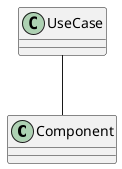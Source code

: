 @startuml
    ' https://plantuml.com/salt
    
    class Component {}
    class UseCase {}

    UseCase -- Component

@enduml